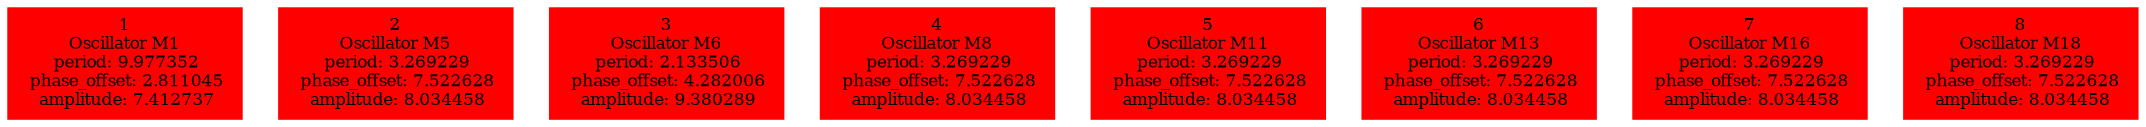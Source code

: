  digraph g{ forcelabels=true;
1 [label=<1<BR />Oscillator M1<BR /> period: 9.977352<BR /> phase_offset: 2.811045<BR /> amplitude: 7.412737>, shape=box,color=red,style=filled,fontsize=8];2 [label=<2<BR />Oscillator M5<BR /> period: 3.269229<BR /> phase_offset: 7.522628<BR /> amplitude: 8.034458>, shape=box,color=red,style=filled,fontsize=8];3 [label=<3<BR />Oscillator M6<BR /> period: 2.133506<BR /> phase_offset: 4.282006<BR /> amplitude: 9.380289>, shape=box,color=red,style=filled,fontsize=8];4 [label=<4<BR />Oscillator M8<BR /> period: 3.269229<BR /> phase_offset: 7.522628<BR /> amplitude: 8.034458>, shape=box,color=red,style=filled,fontsize=8];5 [label=<5<BR />Oscillator M11<BR /> period: 3.269229<BR /> phase_offset: 7.522628<BR /> amplitude: 8.034458>, shape=box,color=red,style=filled,fontsize=8];6 [label=<6<BR />Oscillator M13<BR /> period: 3.269229<BR /> phase_offset: 7.522628<BR /> amplitude: 8.034458>, shape=box,color=red,style=filled,fontsize=8];7 [label=<7<BR />Oscillator M16<BR /> period: 3.269229<BR /> phase_offset: 7.522628<BR /> amplitude: 8.034458>, shape=box,color=red,style=filled,fontsize=8];8 [label=<8<BR />Oscillator M18<BR /> period: 3.269229<BR /> phase_offset: 7.522628<BR /> amplitude: 8.034458>, shape=box,color=red,style=filled,fontsize=8]; }
